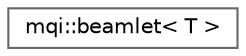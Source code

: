 digraph "Graphical Class Hierarchy"
{
 // LATEX_PDF_SIZE
  bgcolor="transparent";
  edge [fontname=Helvetica,fontsize=10,labelfontname=Helvetica,labelfontsize=10];
  node [fontname=Helvetica,fontsize=10,shape=box,height=0.2,width=0.4];
  rankdir="LR";
  Node0 [id="Node000000",label="mqi::beamlet\< T \>",height=0.2,width=0.4,color="grey40", fillcolor="white", style="filled",URL="$classmqi_1_1beamlet.html",tooltip="Represents a single beamlet, capable of generating initial particle states."];
}
